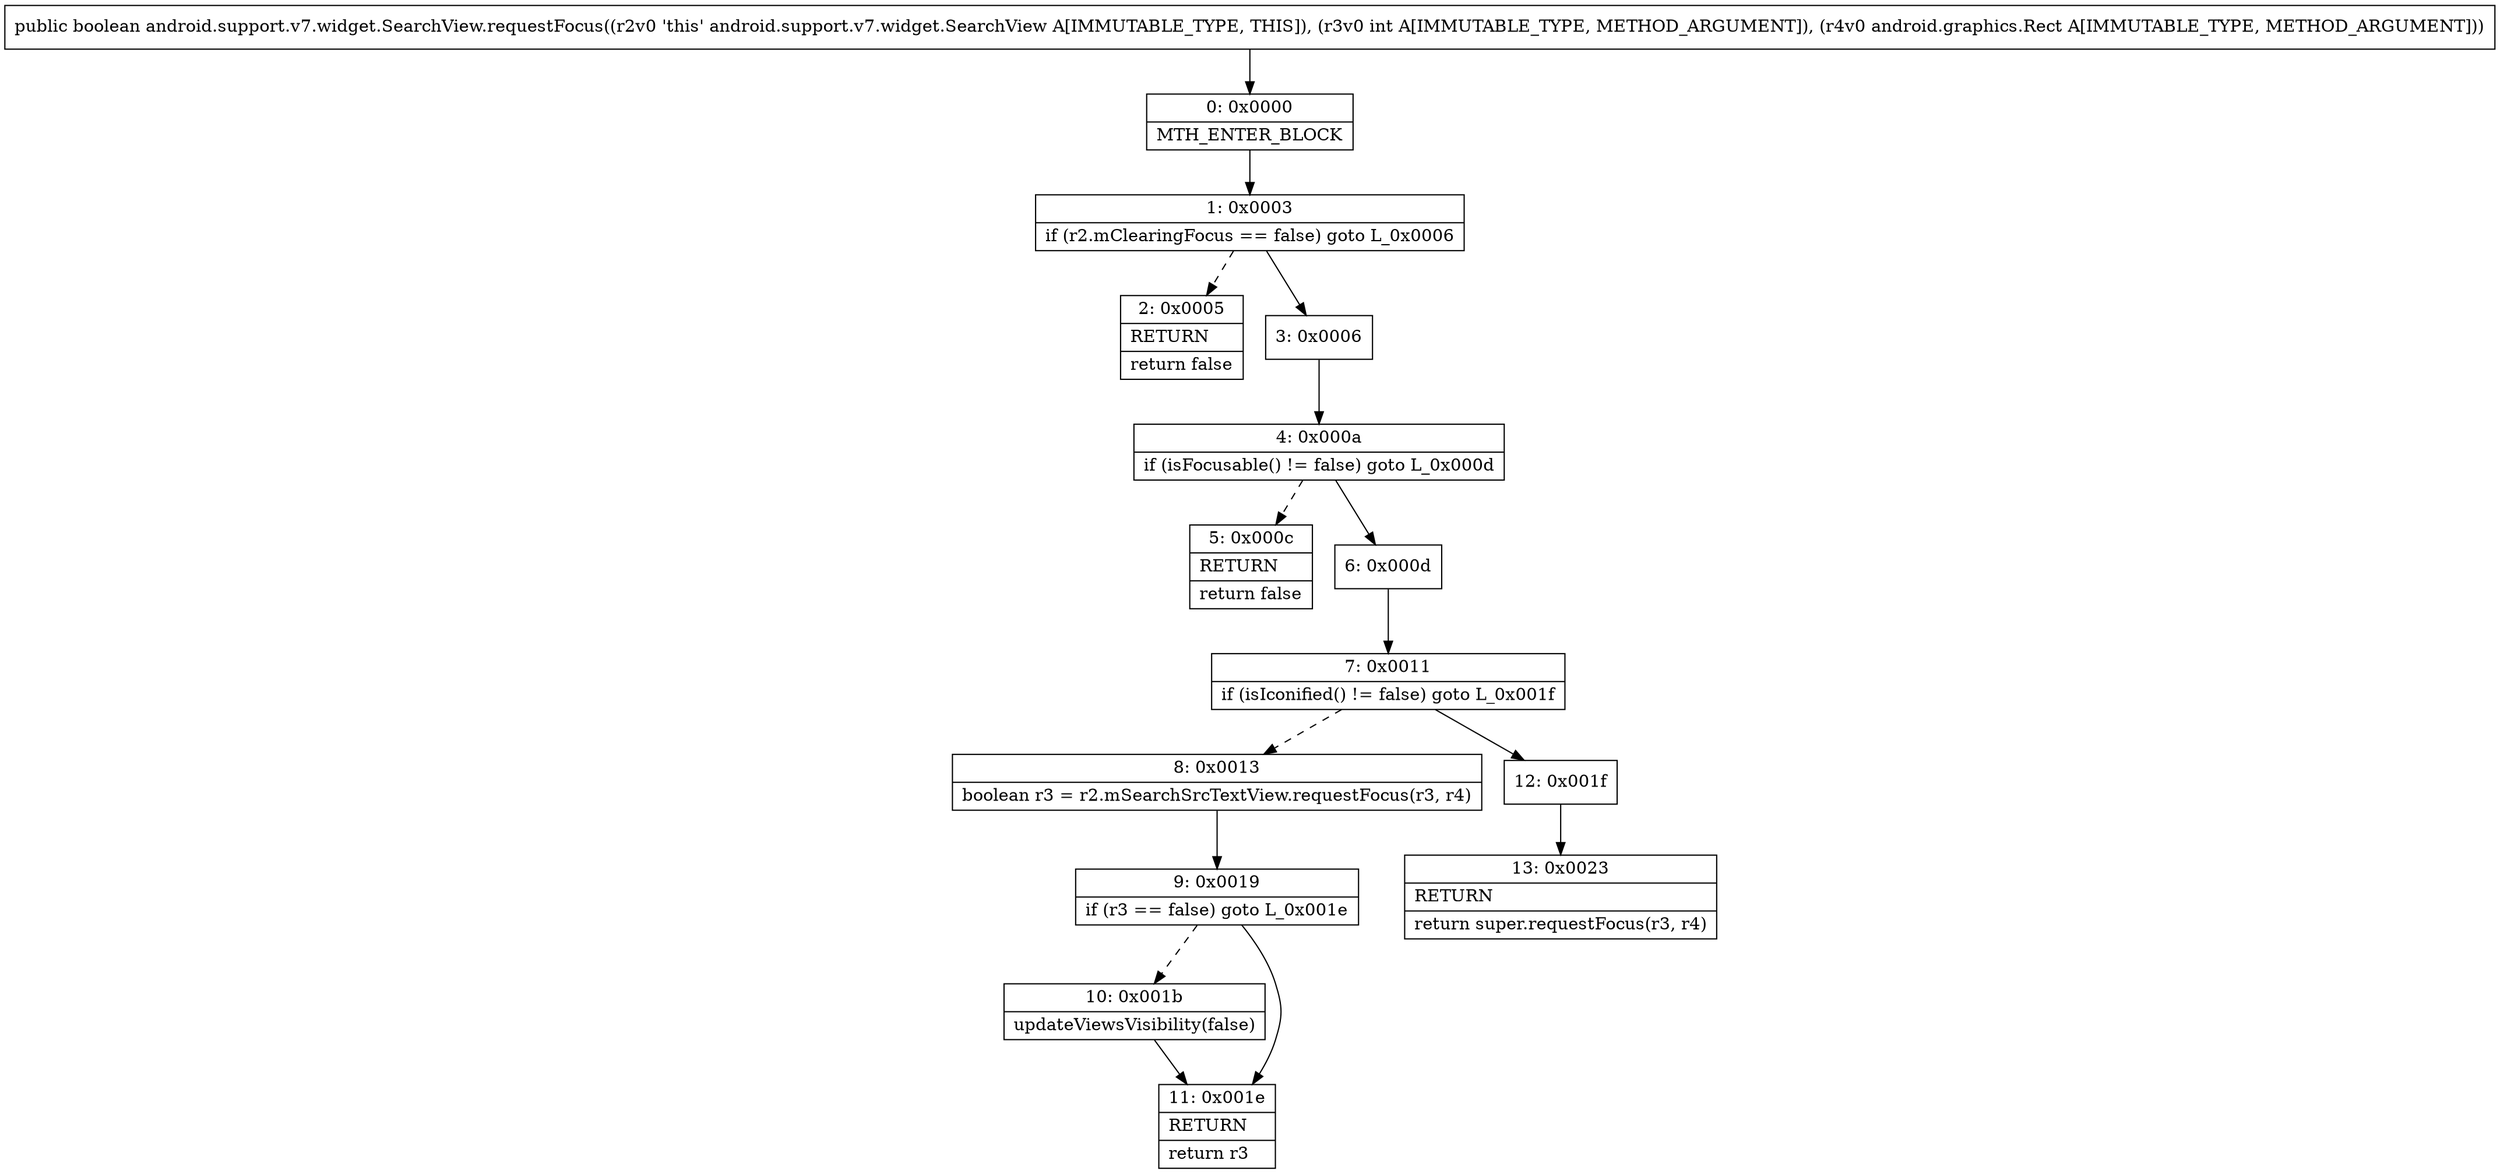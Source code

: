 digraph "CFG forandroid.support.v7.widget.SearchView.requestFocus(ILandroid\/graphics\/Rect;)Z" {
Node_0 [shape=record,label="{0\:\ 0x0000|MTH_ENTER_BLOCK\l}"];
Node_1 [shape=record,label="{1\:\ 0x0003|if (r2.mClearingFocus == false) goto L_0x0006\l}"];
Node_2 [shape=record,label="{2\:\ 0x0005|RETURN\l|return false\l}"];
Node_3 [shape=record,label="{3\:\ 0x0006}"];
Node_4 [shape=record,label="{4\:\ 0x000a|if (isFocusable() != false) goto L_0x000d\l}"];
Node_5 [shape=record,label="{5\:\ 0x000c|RETURN\l|return false\l}"];
Node_6 [shape=record,label="{6\:\ 0x000d}"];
Node_7 [shape=record,label="{7\:\ 0x0011|if (isIconified() != false) goto L_0x001f\l}"];
Node_8 [shape=record,label="{8\:\ 0x0013|boolean r3 = r2.mSearchSrcTextView.requestFocus(r3, r4)\l}"];
Node_9 [shape=record,label="{9\:\ 0x0019|if (r3 == false) goto L_0x001e\l}"];
Node_10 [shape=record,label="{10\:\ 0x001b|updateViewsVisibility(false)\l}"];
Node_11 [shape=record,label="{11\:\ 0x001e|RETURN\l|return r3\l}"];
Node_12 [shape=record,label="{12\:\ 0x001f}"];
Node_13 [shape=record,label="{13\:\ 0x0023|RETURN\l|return super.requestFocus(r3, r4)\l}"];
MethodNode[shape=record,label="{public boolean android.support.v7.widget.SearchView.requestFocus((r2v0 'this' android.support.v7.widget.SearchView A[IMMUTABLE_TYPE, THIS]), (r3v0 int A[IMMUTABLE_TYPE, METHOD_ARGUMENT]), (r4v0 android.graphics.Rect A[IMMUTABLE_TYPE, METHOD_ARGUMENT])) }"];
MethodNode -> Node_0;
Node_0 -> Node_1;
Node_1 -> Node_2[style=dashed];
Node_1 -> Node_3;
Node_3 -> Node_4;
Node_4 -> Node_5[style=dashed];
Node_4 -> Node_6;
Node_6 -> Node_7;
Node_7 -> Node_8[style=dashed];
Node_7 -> Node_12;
Node_8 -> Node_9;
Node_9 -> Node_10[style=dashed];
Node_9 -> Node_11;
Node_10 -> Node_11;
Node_12 -> Node_13;
}

